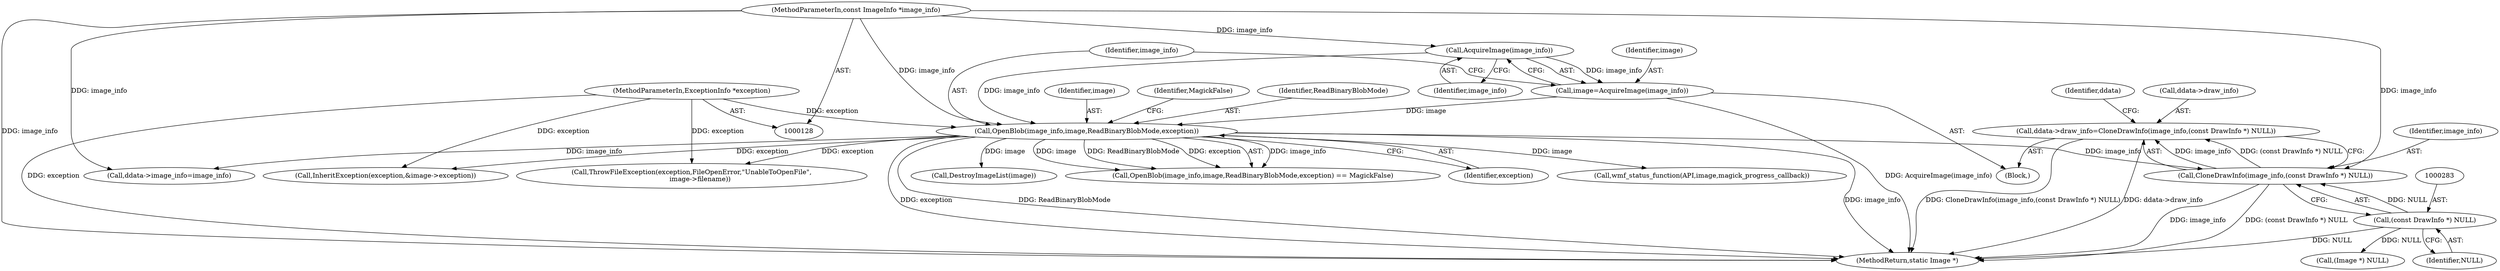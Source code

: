 digraph "0_ImageMagick_f6e9d0d9955e85bdd7540b251cd50d598dacc5e6_74@pointer" {
"1000276" [label="(Call,ddata->draw_info=CloneDrawInfo(image_info,(const DrawInfo *) NULL))"];
"1000280" [label="(Call,CloneDrawInfo(image_info,(const DrawInfo *) NULL))"];
"1000129" [label="(MethodParameterIn,const ImageInfo *image_info)"];
"1000166" [label="(Call,OpenBlob(image_info,image,ReadBinaryBlobMode,exception))"];
"1000162" [label="(Call,AcquireImage(image_info))"];
"1000160" [label="(Call,image=AcquireImage(image_info))"];
"1000130" [label="(MethodParameterIn,ExceptionInfo *exception)"];
"1000282" [label="(Call,(const DrawInfo *) NULL)"];
"1000160" [label="(Call,image=AcquireImage(image_info))"];
"1000909" [label="(Call,InheritException(exception,&image->exception))"];
"1000277" [label="(Call,ddata->draw_info)"];
"1000276" [label="(Call,ddata->draw_info=CloneDrawInfo(image_info,(const DrawInfo *) NULL))"];
"1000282" [label="(Call,(const DrawInfo *) NULL)"];
"1000281" [label="(Identifier,image_info)"];
"1000130" [label="(MethodParameterIn,ExceptionInfo *exception)"];
"1000168" [label="(Identifier,image)"];
"1000365" [label="(Call,(Image *) NULL)"];
"1000162" [label="(Call,AcquireImage(image_info))"];
"1000171" [label="(Identifier,MagickFalse)"];
"1000169" [label="(Identifier,ReadBinaryBlobMode)"];
"1000271" [label="(Call,ddata->image_info=image_info)"];
"1000129" [label="(MethodParameterIn,const ImageInfo *image_info)"];
"1000194" [label="(Call,DestroyImageList(image))"];
"1000131" [label="(Block,)"];
"1000161" [label="(Identifier,image)"];
"1000284" [label="(Identifier,NULL)"];
"1000280" [label="(Call,CloneDrawInfo(image_info,(const DrawInfo *) NULL))"];
"1000353" [label="(Call,ThrowFileException(exception,FileOpenError,\"UnableToOpenFile\",\n        image->filename))"];
"1001050" [label="(MethodReturn,static Image *)"];
"1000163" [label="(Identifier,image_info)"];
"1000166" [label="(Call,OpenBlob(image_info,image,ReadBinaryBlobMode,exception))"];
"1000165" [label="(Call,OpenBlob(image_info,image,ReadBinaryBlobMode,exception) == MagickFalse)"];
"1000170" [label="(Identifier,exception)"];
"1000167" [label="(Identifier,image_info)"];
"1000258" [label="(Call,wmf_status_function(API,image,magick_progress_callback))"];
"1000288" [label="(Identifier,ddata)"];
"1000276" -> "1000131"  [label="AST: "];
"1000276" -> "1000280"  [label="CFG: "];
"1000277" -> "1000276"  [label="AST: "];
"1000280" -> "1000276"  [label="AST: "];
"1000288" -> "1000276"  [label="CFG: "];
"1000276" -> "1001050"  [label="DDG: CloneDrawInfo(image_info,(const DrawInfo *) NULL)"];
"1000276" -> "1001050"  [label="DDG: ddata->draw_info"];
"1000280" -> "1000276"  [label="DDG: image_info"];
"1000280" -> "1000276"  [label="DDG: (const DrawInfo *) NULL"];
"1000280" -> "1000282"  [label="CFG: "];
"1000281" -> "1000280"  [label="AST: "];
"1000282" -> "1000280"  [label="AST: "];
"1000280" -> "1001050"  [label="DDG: (const DrawInfo *) NULL"];
"1000280" -> "1001050"  [label="DDG: image_info"];
"1000129" -> "1000280"  [label="DDG: image_info"];
"1000166" -> "1000280"  [label="DDG: image_info"];
"1000282" -> "1000280"  [label="DDG: NULL"];
"1000129" -> "1000128"  [label="AST: "];
"1000129" -> "1001050"  [label="DDG: image_info"];
"1000129" -> "1000162"  [label="DDG: image_info"];
"1000129" -> "1000166"  [label="DDG: image_info"];
"1000129" -> "1000271"  [label="DDG: image_info"];
"1000166" -> "1000165"  [label="AST: "];
"1000166" -> "1000170"  [label="CFG: "];
"1000167" -> "1000166"  [label="AST: "];
"1000168" -> "1000166"  [label="AST: "];
"1000169" -> "1000166"  [label="AST: "];
"1000170" -> "1000166"  [label="AST: "];
"1000171" -> "1000166"  [label="CFG: "];
"1000166" -> "1001050"  [label="DDG: ReadBinaryBlobMode"];
"1000166" -> "1001050"  [label="DDG: image_info"];
"1000166" -> "1001050"  [label="DDG: exception"];
"1000166" -> "1000165"  [label="DDG: image_info"];
"1000166" -> "1000165"  [label="DDG: image"];
"1000166" -> "1000165"  [label="DDG: ReadBinaryBlobMode"];
"1000166" -> "1000165"  [label="DDG: exception"];
"1000162" -> "1000166"  [label="DDG: image_info"];
"1000160" -> "1000166"  [label="DDG: image"];
"1000130" -> "1000166"  [label="DDG: exception"];
"1000166" -> "1000194"  [label="DDG: image"];
"1000166" -> "1000258"  [label="DDG: image"];
"1000166" -> "1000271"  [label="DDG: image_info"];
"1000166" -> "1000353"  [label="DDG: exception"];
"1000166" -> "1000909"  [label="DDG: exception"];
"1000162" -> "1000160"  [label="AST: "];
"1000162" -> "1000163"  [label="CFG: "];
"1000163" -> "1000162"  [label="AST: "];
"1000160" -> "1000162"  [label="CFG: "];
"1000162" -> "1000160"  [label="DDG: image_info"];
"1000160" -> "1000131"  [label="AST: "];
"1000161" -> "1000160"  [label="AST: "];
"1000167" -> "1000160"  [label="CFG: "];
"1000160" -> "1001050"  [label="DDG: AcquireImage(image_info)"];
"1000130" -> "1000128"  [label="AST: "];
"1000130" -> "1001050"  [label="DDG: exception"];
"1000130" -> "1000353"  [label="DDG: exception"];
"1000130" -> "1000909"  [label="DDG: exception"];
"1000282" -> "1000284"  [label="CFG: "];
"1000283" -> "1000282"  [label="AST: "];
"1000284" -> "1000282"  [label="AST: "];
"1000282" -> "1001050"  [label="DDG: NULL"];
"1000282" -> "1000365"  [label="DDG: NULL"];
}
